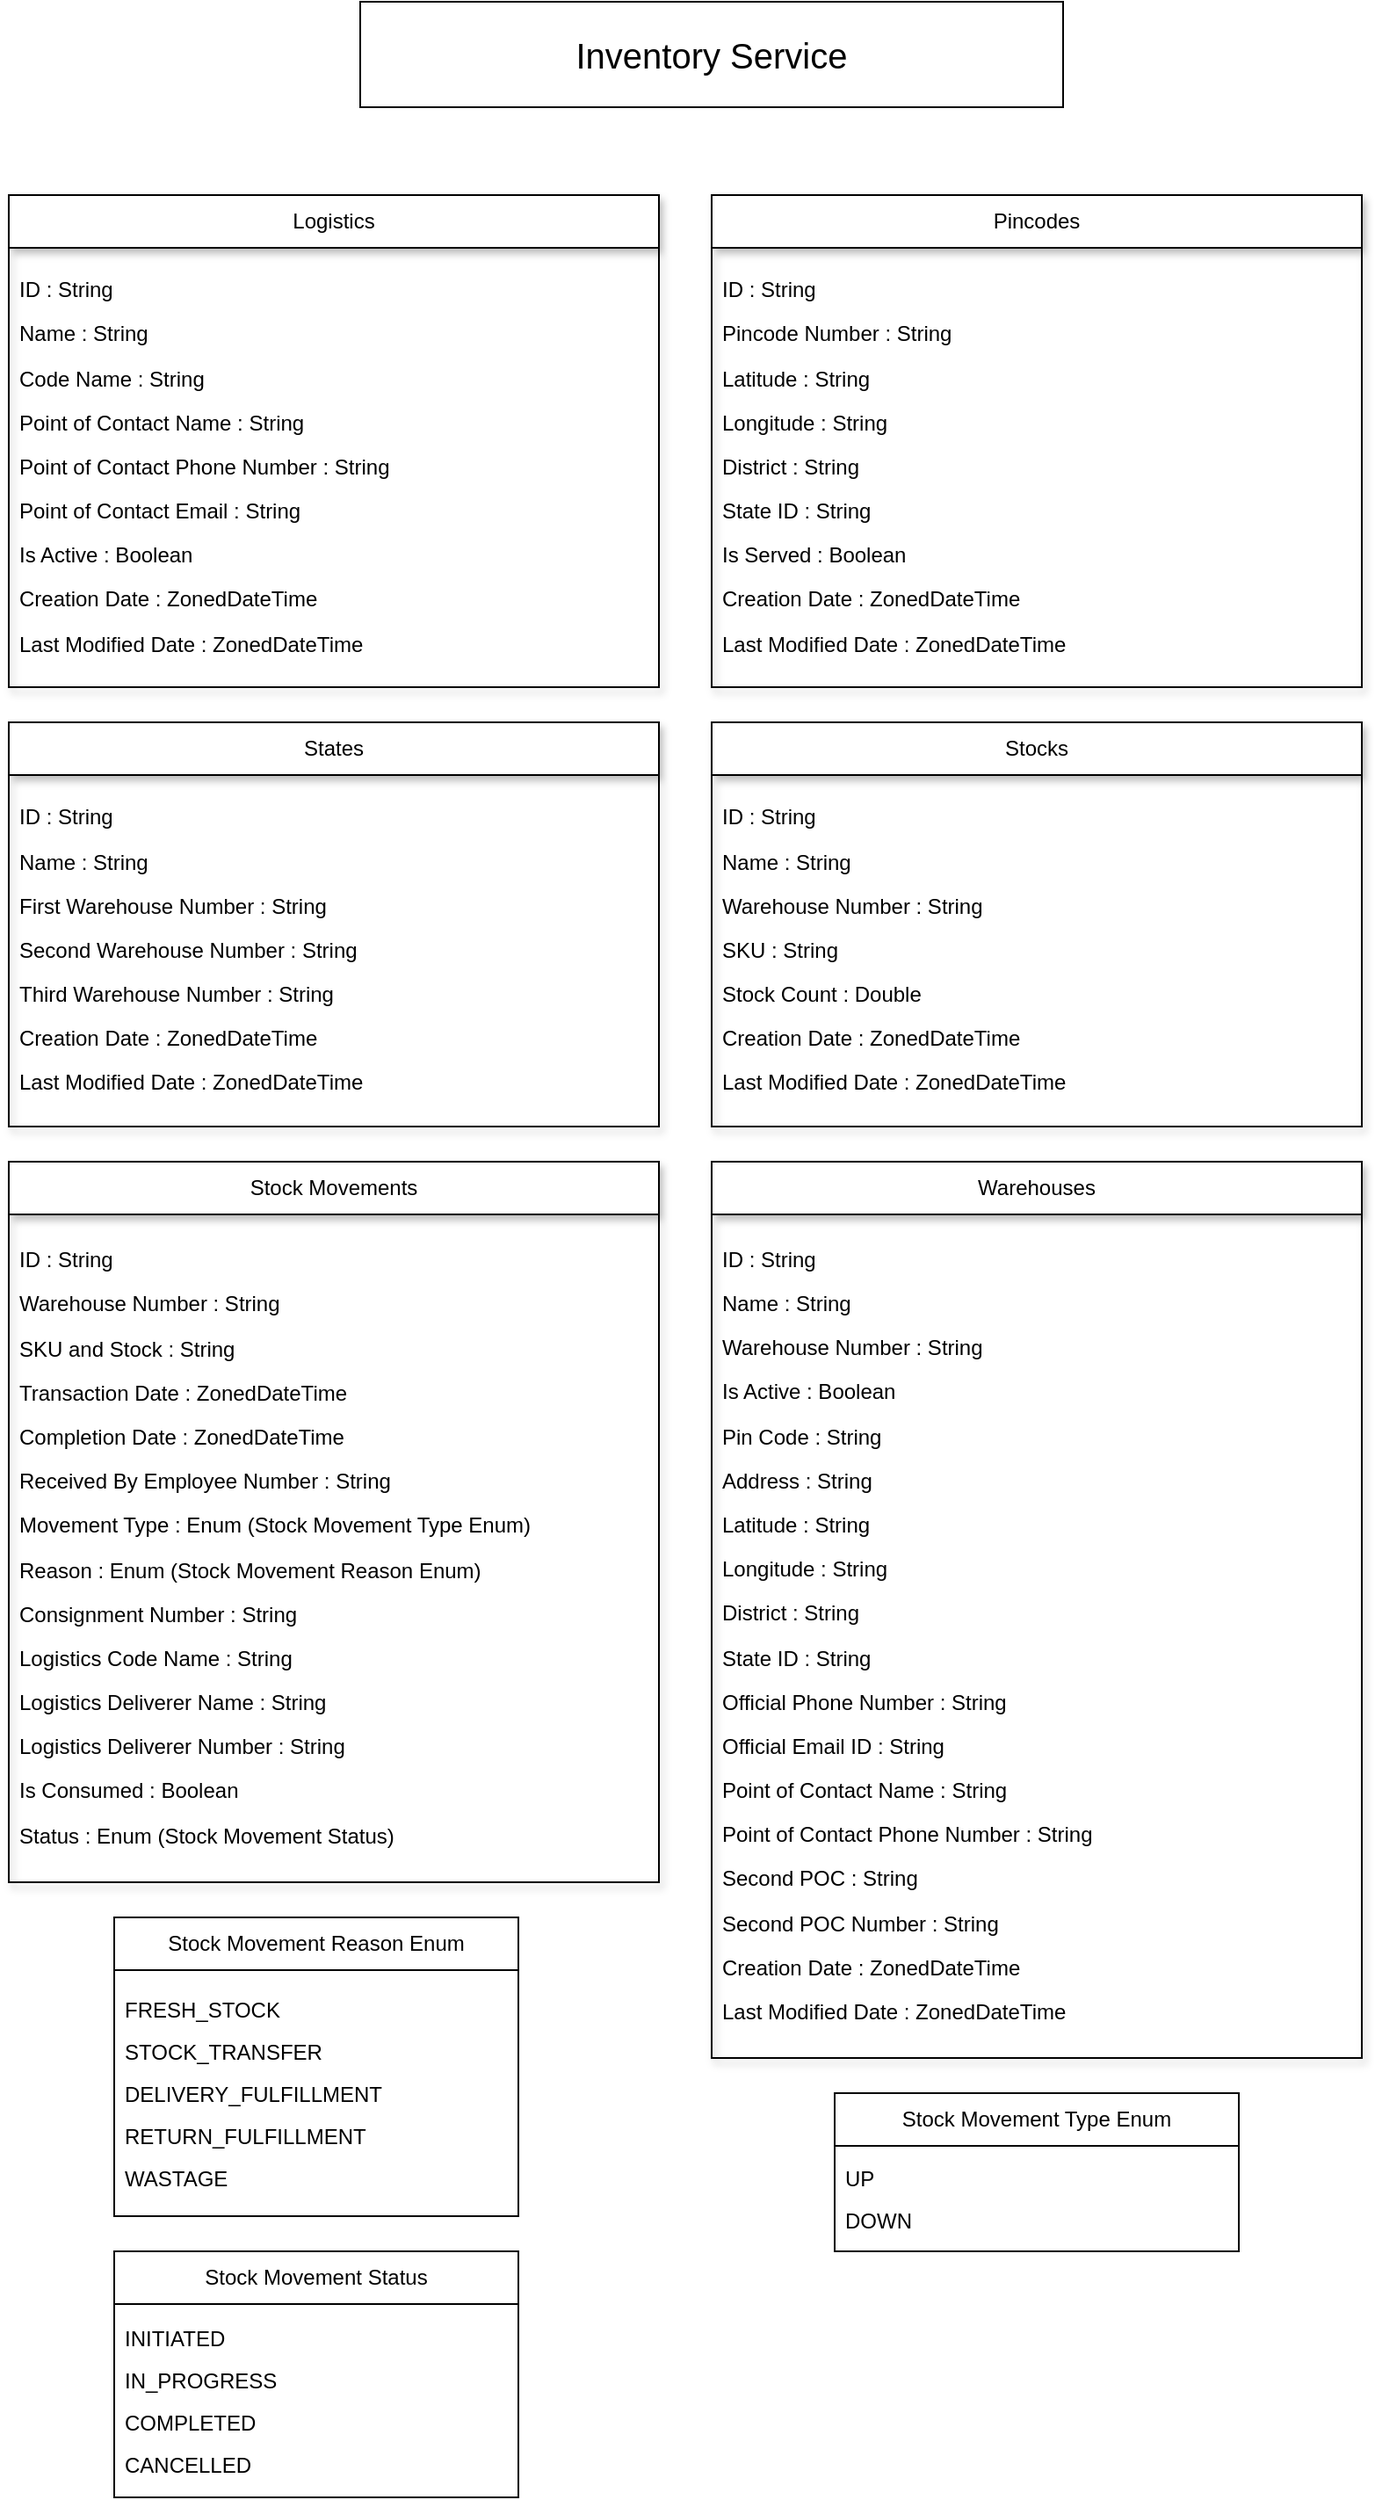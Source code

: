 <mxfile version="25.0.1">
  <diagram name="Page-1" id="YDoVRBxFZmCFP5W51xK6">
    <mxGraphModel dx="794" dy="412" grid="1" gridSize="10" guides="1" tooltips="1" connect="1" arrows="1" fold="1" page="1" pageScale="1" pageWidth="850" pageHeight="1100" math="0" shadow="0">
      <root>
        <mxCell id="0" />
        <mxCell id="1" parent="0" />
        <mxCell id="hRBYWftRV1o1iDACb-mI-1" value="&lt;font style=&quot;font-size: 20px;&quot;&gt;Inventory Service&lt;/font&gt;" style="rounded=0;whiteSpace=wrap;html=1;" vertex="1" parent="1">
          <mxGeometry x="220" y="20" width="400" height="60" as="geometry" />
        </mxCell>
        <mxCell id="hRBYWftRV1o1iDACb-mI-2" value="Logistics" style="swimlane;fontStyle=0;childLayout=stackLayout;horizontal=1;startSize=30;horizontalStack=0;resizeParent=1;resizeParentMax=0;resizeLast=0;collapsible=1;marginBottom=0;whiteSpace=wrap;html=1;shadow=1;" vertex="1" parent="1">
          <mxGeometry x="20" y="130" width="370" height="280" as="geometry" />
        </mxCell>
        <mxCell id="hRBYWftRV1o1iDACb-mI-3" value="&lt;div style=&quot;line-height: 210%;&quot;&gt;&lt;div&gt;&lt;div&gt;ID : String&lt;/div&gt;&lt;div&gt;Name : String&lt;/div&gt;&lt;div&gt;Code Name : String&lt;/div&gt;&lt;div&gt;Point of Contact Name : String&lt;/div&gt;&lt;div&gt;Point of Contact Phone Number : String&lt;/div&gt;&lt;div&gt;Point of Contact Email : String&lt;/div&gt;&lt;div&gt;Is Active : Boolean&lt;/div&gt;&lt;div&gt;Creation Date : ZonedDateTime&lt;/div&gt;&lt;div&gt;Last Modified Date : ZonedDateTime&lt;/div&gt;&lt;/div&gt;&lt;/div&gt;" style="text;strokeColor=none;fillColor=none;align=left;verticalAlign=middle;spacingLeft=4;spacingRight=4;overflow=hidden;points=[[0,0.5],[1,0.5]];portConstraint=eastwest;rotatable=0;whiteSpace=wrap;html=1;" vertex="1" parent="hRBYWftRV1o1iDACb-mI-2">
          <mxGeometry y="30" width="370" height="250" as="geometry" />
        </mxCell>
        <mxCell id="hRBYWftRV1o1iDACb-mI-4" value="Pincodes" style="swimlane;fontStyle=0;childLayout=stackLayout;horizontal=1;startSize=30;horizontalStack=0;resizeParent=1;resizeParentMax=0;resizeLast=0;collapsible=1;marginBottom=0;whiteSpace=wrap;html=1;shadow=1;" vertex="1" parent="1">
          <mxGeometry x="420" y="130" width="370" height="280" as="geometry" />
        </mxCell>
        <mxCell id="hRBYWftRV1o1iDACb-mI-5" value="&lt;div style=&quot;line-height: 210%;&quot;&gt;&lt;div&gt;&lt;div&gt;&lt;div&gt;ID : String&lt;/div&gt;&lt;div&gt;Pincode Number : String&lt;/div&gt;&lt;div&gt;Latitude : String&lt;/div&gt;&lt;div&gt;Longitude : String&lt;/div&gt;&lt;div&gt;District : String&lt;/div&gt;&lt;div&gt;State ID : String&lt;/div&gt;&lt;div&gt;Is Served : Boolean&lt;/div&gt;&lt;div&gt;Creation Date : ZonedDateTime&lt;/div&gt;&lt;div&gt;Last Modified Date : ZonedDateTime&lt;/div&gt;&lt;/div&gt;&lt;/div&gt;&lt;/div&gt;" style="text;strokeColor=none;fillColor=none;align=left;verticalAlign=middle;spacingLeft=4;spacingRight=4;overflow=hidden;points=[[0,0.5],[1,0.5]];portConstraint=eastwest;rotatable=0;whiteSpace=wrap;html=1;" vertex="1" parent="hRBYWftRV1o1iDACb-mI-4">
          <mxGeometry y="30" width="370" height="250" as="geometry" />
        </mxCell>
        <mxCell id="hRBYWftRV1o1iDACb-mI-6" value="States" style="swimlane;fontStyle=0;childLayout=stackLayout;horizontal=1;startSize=30;horizontalStack=0;resizeParent=1;resizeParentMax=0;resizeLast=0;collapsible=1;marginBottom=0;whiteSpace=wrap;html=1;shadow=1;" vertex="1" parent="1">
          <mxGeometry x="20" y="430" width="370" height="230" as="geometry" />
        </mxCell>
        <mxCell id="hRBYWftRV1o1iDACb-mI-7" value="&lt;div style=&quot;line-height: 210%;&quot;&gt;&lt;div&gt;ID : String&lt;/div&gt;&lt;div&gt;Name : String&lt;/div&gt;&lt;div&gt;First Warehouse Number : String&lt;/div&gt;&lt;div&gt;Second Warehouse Number : String&lt;/div&gt;&lt;div&gt;Third Warehouse Number : String&lt;/div&gt;&lt;div&gt;Creation Date : ZonedDateTime&lt;/div&gt;&lt;div&gt;Last Modified Date : ZonedDateTime&lt;/div&gt;&lt;/div&gt;" style="text;strokeColor=none;fillColor=none;align=left;verticalAlign=middle;spacingLeft=4;spacingRight=4;overflow=hidden;points=[[0,0.5],[1,0.5]];portConstraint=eastwest;rotatable=0;whiteSpace=wrap;html=1;" vertex="1" parent="hRBYWftRV1o1iDACb-mI-6">
          <mxGeometry y="30" width="370" height="200" as="geometry" />
        </mxCell>
        <mxCell id="hRBYWftRV1o1iDACb-mI-8" value="Stocks" style="swimlane;fontStyle=0;childLayout=stackLayout;horizontal=1;startSize=30;horizontalStack=0;resizeParent=1;resizeParentMax=0;resizeLast=0;collapsible=1;marginBottom=0;whiteSpace=wrap;html=1;shadow=1;" vertex="1" parent="1">
          <mxGeometry x="420" y="430" width="370" height="230" as="geometry" />
        </mxCell>
        <mxCell id="hRBYWftRV1o1iDACb-mI-9" value="&lt;div style=&quot;line-height: 210%;&quot;&gt;&lt;div&gt;ID : String&lt;/div&gt;&lt;div&gt;Name : String&lt;/div&gt;&lt;div&gt;Warehouse Number : String&lt;/div&gt;&lt;div&gt;SKU : String&lt;/div&gt;&lt;div&gt;Stock Count : Double&lt;/div&gt;&lt;div&gt;Creation Date : ZonedDateTime&lt;/div&gt;&lt;div&gt;Last Modified Date : ZonedDateTime&lt;/div&gt;&lt;/div&gt;" style="text;strokeColor=none;fillColor=none;align=left;verticalAlign=middle;spacingLeft=4;spacingRight=4;overflow=hidden;points=[[0,0.5],[1,0.5]];portConstraint=eastwest;rotatable=0;whiteSpace=wrap;html=1;" vertex="1" parent="hRBYWftRV1o1iDACb-mI-8">
          <mxGeometry y="30" width="370" height="200" as="geometry" />
        </mxCell>
        <mxCell id="hRBYWftRV1o1iDACb-mI-10" value="Stock Movements" style="swimlane;fontStyle=0;childLayout=stackLayout;horizontal=1;startSize=30;horizontalStack=0;resizeParent=1;resizeParentMax=0;resizeLast=0;collapsible=1;marginBottom=0;whiteSpace=wrap;html=1;shadow=1;" vertex="1" parent="1">
          <mxGeometry x="20" y="680" width="370" height="410" as="geometry" />
        </mxCell>
        <mxCell id="hRBYWftRV1o1iDACb-mI-11" value="&lt;div style=&quot;line-height: 210%;&quot;&gt;&lt;div&gt;ID : String&lt;/div&gt;&lt;div&gt;Warehouse Number : String&lt;/div&gt;&lt;div&gt;SKU and Stock : String&lt;/div&gt;&lt;div&gt;Transaction Date : ZonedDateTime&lt;/div&gt;&lt;div&gt;Completion Date : ZonedDateTime&lt;/div&gt;&lt;div&gt;Received By Employee Number : String&lt;/div&gt;&lt;div&gt;Movement Type : Enum (Stock Movement Type Enum)&lt;/div&gt;&lt;div&gt;Reason : Enum (Stock Movement Reason Enum)&lt;/div&gt;&lt;div&gt;Consignment Number : String&lt;/div&gt;&lt;div&gt;Logistics Code Name : String&lt;/div&gt;&lt;div&gt;Logistics Deliverer Name : String&lt;/div&gt;&lt;div&gt;Logistics Deliverer Number : String&lt;/div&gt;&lt;div&gt;Is Consumed : Boolean&lt;/div&gt;&lt;div&gt;Status : Enum (Stock Movement Status)&lt;/div&gt;&lt;/div&gt;" style="text;strokeColor=none;fillColor=none;align=left;verticalAlign=middle;spacingLeft=4;spacingRight=4;overflow=hidden;points=[[0,0.5],[1,0.5]];portConstraint=eastwest;rotatable=0;whiteSpace=wrap;html=1;" vertex="1" parent="hRBYWftRV1o1iDACb-mI-10">
          <mxGeometry y="30" width="370" height="380" as="geometry" />
        </mxCell>
        <mxCell id="hRBYWftRV1o1iDACb-mI-12" value="Warehouses" style="swimlane;fontStyle=0;childLayout=stackLayout;horizontal=1;startSize=30;horizontalStack=0;resizeParent=1;resizeParentMax=0;resizeLast=0;collapsible=1;marginBottom=0;whiteSpace=wrap;html=1;shadow=1;" vertex="1" parent="1">
          <mxGeometry x="420" y="680" width="370" height="510" as="geometry" />
        </mxCell>
        <mxCell id="hRBYWftRV1o1iDACb-mI-13" value="&lt;div style=&quot;line-height: 210%;&quot;&gt;&lt;div&gt;ID : String&lt;/div&gt;&lt;div&gt;Name : String&lt;/div&gt;&lt;div&gt;Warehouse Number : String&lt;/div&gt;&lt;div&gt;Is Active : Boolean&lt;/div&gt;&lt;div&gt;Pin Code : String&lt;/div&gt;&lt;div&gt;Address : String&lt;/div&gt;&lt;div&gt;Latitude : String&lt;/div&gt;&lt;div&gt;Longitude : String&lt;/div&gt;&lt;div&gt;District : String&lt;/div&gt;&lt;div&gt;State ID : String&lt;/div&gt;&lt;div&gt;Official Phone Number : String&lt;/div&gt;&lt;div&gt;Official Email ID : String&lt;/div&gt;&lt;div&gt;Point of Contact Name : String&lt;/div&gt;&lt;div&gt;Point of Contact Phone Number : String&lt;/div&gt;&lt;div&gt;Second POC : String&lt;/div&gt;&lt;div&gt;Second POC Number : String&lt;/div&gt;&lt;div&gt;Creation Date : ZonedDateTime&lt;/div&gt;&lt;div&gt;Last Modified Date : ZonedDateTime&lt;/div&gt;&lt;/div&gt;" style="text;strokeColor=none;fillColor=none;align=left;verticalAlign=middle;spacingLeft=4;spacingRight=4;overflow=hidden;points=[[0,0.5],[1,0.5]];portConstraint=eastwest;rotatable=0;whiteSpace=wrap;html=1;" vertex="1" parent="hRBYWftRV1o1iDACb-mI-12">
          <mxGeometry y="30" width="370" height="480" as="geometry" />
        </mxCell>
        <mxCell id="hRBYWftRV1o1iDACb-mI-14" value="Stock Movement Reason Enum" style="swimlane;fontStyle=0;childLayout=stackLayout;horizontal=1;startSize=30;horizontalStack=0;resizeParent=1;resizeParentMax=0;resizeLast=0;collapsible=1;marginBottom=0;whiteSpace=wrap;html=1;" vertex="1" parent="1">
          <mxGeometry x="80" y="1110" width="230" height="170" as="geometry" />
        </mxCell>
        <mxCell id="hRBYWftRV1o1iDACb-mI-15" value="&lt;div style=&quot;line-height: 200%;&quot;&gt;&lt;div style=&quot;line-height: 200%;&quot;&gt;FRESH_STOCK&lt;/div&gt;&lt;div style=&quot;line-height: 200%;&quot;&gt;STOCK_TRANSFER&lt;/div&gt;&lt;div style=&quot;line-height: 200%;&quot;&gt;DELIVERY_FULFILLMENT&lt;/div&gt;&lt;div style=&quot;line-height: 200%;&quot;&gt;RETURN_FULFILLMENT&lt;/div&gt;&lt;div style=&quot;line-height: 200%;&quot;&gt;WASTAGE&lt;/div&gt;&lt;/div&gt;" style="text;strokeColor=none;fillColor=none;align=left;verticalAlign=middle;spacingLeft=4;spacingRight=4;overflow=hidden;points=[[0,0.5],[1,0.5]];portConstraint=eastwest;rotatable=0;whiteSpace=wrap;html=1;" vertex="1" parent="hRBYWftRV1o1iDACb-mI-14">
          <mxGeometry y="30" width="230" height="140" as="geometry" />
        </mxCell>
        <mxCell id="hRBYWftRV1o1iDACb-mI-16" value="Stock Movement Status" style="swimlane;fontStyle=0;childLayout=stackLayout;horizontal=1;startSize=30;horizontalStack=0;resizeParent=1;resizeParentMax=0;resizeLast=0;collapsible=1;marginBottom=0;whiteSpace=wrap;html=1;" vertex="1" parent="1">
          <mxGeometry x="80" y="1300" width="230" height="140" as="geometry" />
        </mxCell>
        <mxCell id="hRBYWftRV1o1iDACb-mI-17" value="&lt;div style=&quot;line-height: 200%;&quot;&gt;&lt;div style=&quot;line-height: 200%;&quot;&gt;&lt;div style=&quot;line-height: 200%;&quot;&gt;INITIATED&lt;/div&gt;&lt;div style=&quot;line-height: 200%;&quot;&gt;IN_PROGRESS&lt;/div&gt;&lt;div style=&quot;line-height: 200%;&quot;&gt;COMPLETED&lt;/div&gt;&lt;div style=&quot;line-height: 200%;&quot;&gt;CANCELLED&lt;/div&gt;&lt;/div&gt;&lt;/div&gt;" style="text;strokeColor=none;fillColor=none;align=left;verticalAlign=middle;spacingLeft=4;spacingRight=4;overflow=hidden;points=[[0,0.5],[1,0.5]];portConstraint=eastwest;rotatable=0;whiteSpace=wrap;html=1;" vertex="1" parent="hRBYWftRV1o1iDACb-mI-16">
          <mxGeometry y="30" width="230" height="110" as="geometry" />
        </mxCell>
        <mxCell id="hRBYWftRV1o1iDACb-mI-18" value="Stock Movement Type Enum" style="swimlane;fontStyle=0;childLayout=stackLayout;horizontal=1;startSize=30;horizontalStack=0;resizeParent=1;resizeParentMax=0;resizeLast=0;collapsible=1;marginBottom=0;whiteSpace=wrap;html=1;" vertex="1" parent="1">
          <mxGeometry x="490" y="1210" width="230" height="90" as="geometry" />
        </mxCell>
        <mxCell id="hRBYWftRV1o1iDACb-mI-19" value="&lt;div style=&quot;line-height: 200%;&quot;&gt;&lt;div style=&quot;line-height: 200%;&quot;&gt;UP&lt;/div&gt;&lt;div style=&quot;line-height: 200%;&quot;&gt;DOWN&lt;/div&gt;&lt;/div&gt;" style="text;strokeColor=none;fillColor=none;align=left;verticalAlign=middle;spacingLeft=4;spacingRight=4;overflow=hidden;points=[[0,0.5],[1,0.5]];portConstraint=eastwest;rotatable=0;whiteSpace=wrap;html=1;" vertex="1" parent="hRBYWftRV1o1iDACb-mI-18">
          <mxGeometry y="30" width="230" height="60" as="geometry" />
        </mxCell>
      </root>
    </mxGraphModel>
  </diagram>
</mxfile>
